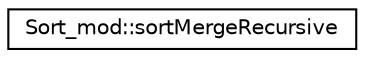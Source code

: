 digraph "Graphical Class Hierarchy"
{
 // LATEX_PDF_SIZE
  edge [fontname="Helvetica",fontsize="10",labelfontname="Helvetica",labelfontsize="10"];
  node [fontname="Helvetica",fontsize="10",shape=record];
  rankdir="LR";
  Node0 [label="Sort_mod::sortMergeRecursive",height=0.2,width=0.4,color="black", fillcolor="white", style="filled",URL="$interfaceSort__mod_1_1sortMergeRecursive.html",tooltip="Sort the input contiguous Array of rank 1 in ascending order, using a mixture of insertion-sort and m..."];
}
